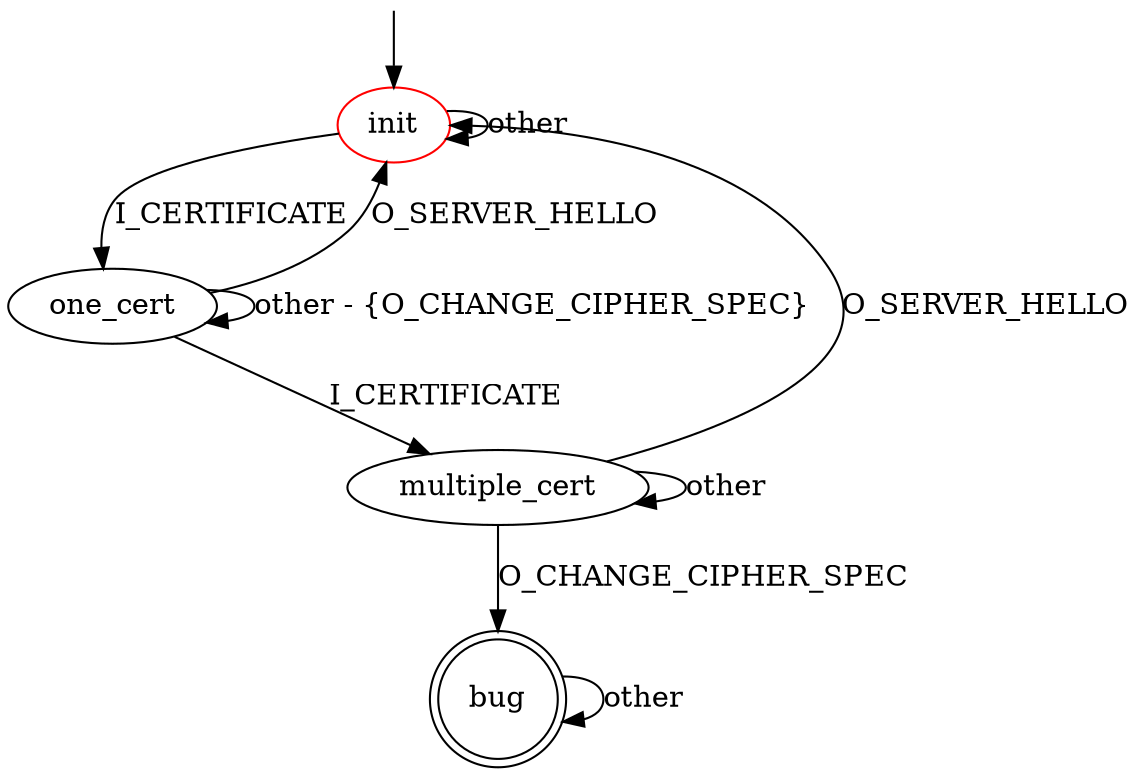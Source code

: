 digraph G {
label=""
init [color="red"]
multiple_cert 
bug [shape="doublecircle"] 

init -> one_cert [label="I_CERTIFICATE"]
init -> init [label="other"]

one_cert -> multiple_cert [label="I_CERTIFICATE"]
one_cert -> init [label="O_SERVER_HELLO"]
one_cert -> one_cert [label="other - {O_CHANGE_CIPHER_SPEC}"]

multiple_cert -> init [label="O_SERVER_HELLO"]
multiple_cert -> multiple_cert [label="other"]
multiple_cert -> bug [label="O_CHANGE_CIPHER_SPEC"]

bug -> bug [label="other"]

__start0 [label="" shape="none" width="0" height="0"];
__start0 -> init;
}
